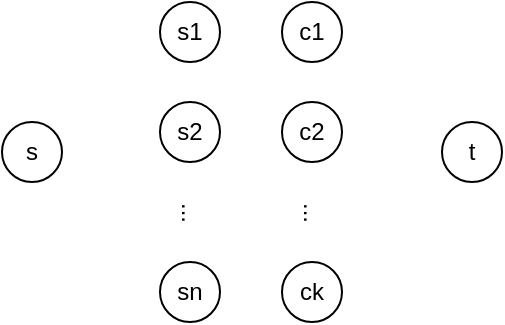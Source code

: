 <mxfile version="22.0.8" type="github">
  <diagram name="第 1 页" id="qhC1ln8y-PXlFm9_7ice">
    <mxGraphModel dx="420" dy="232" grid="1" gridSize="10" guides="1" tooltips="1" connect="1" arrows="1" fold="1" page="1" pageScale="1" pageWidth="827" pageHeight="1169" math="0" shadow="0">
      <root>
        <mxCell id="0" />
        <mxCell id="1" parent="0" />
        <mxCell id="YwIXSGErlY1rt-q2qCVS-1" value="s" style="ellipse;whiteSpace=wrap;html=1;aspect=fixed;" vertex="1" parent="1">
          <mxGeometry x="320" y="240" width="30" height="30" as="geometry" />
        </mxCell>
        <mxCell id="YwIXSGErlY1rt-q2qCVS-2" value="t" style="ellipse;whiteSpace=wrap;html=1;aspect=fixed;" vertex="1" parent="1">
          <mxGeometry x="540" y="240" width="30" height="30" as="geometry" />
        </mxCell>
        <mxCell id="YwIXSGErlY1rt-q2qCVS-3" value="s1" style="ellipse;whiteSpace=wrap;html=1;aspect=fixed;" vertex="1" parent="1">
          <mxGeometry x="399" y="180" width="30" height="30" as="geometry" />
        </mxCell>
        <mxCell id="YwIXSGErlY1rt-q2qCVS-4" value="s2" style="ellipse;whiteSpace=wrap;html=1;aspect=fixed;" vertex="1" parent="1">
          <mxGeometry x="399" y="230" width="30" height="30" as="geometry" />
        </mxCell>
        <mxCell id="YwIXSGErlY1rt-q2qCVS-5" value="sn" style="ellipse;whiteSpace=wrap;html=1;aspect=fixed;" vertex="1" parent="1">
          <mxGeometry x="399" y="310" width="30" height="30" as="geometry" />
        </mxCell>
        <mxCell id="YwIXSGErlY1rt-q2qCVS-6" value="c1" style="ellipse;whiteSpace=wrap;html=1;aspect=fixed;" vertex="1" parent="1">
          <mxGeometry x="460" y="180" width="30" height="30" as="geometry" />
        </mxCell>
        <mxCell id="YwIXSGErlY1rt-q2qCVS-7" value="ck" style="ellipse;whiteSpace=wrap;html=1;aspect=fixed;" vertex="1" parent="1">
          <mxGeometry x="460" y="310" width="30" height="30" as="geometry" />
        </mxCell>
        <mxCell id="YwIXSGErlY1rt-q2qCVS-8" value="c2" style="ellipse;whiteSpace=wrap;html=1;aspect=fixed;" vertex="1" parent="1">
          <mxGeometry x="460" y="230" width="30" height="30" as="geometry" />
        </mxCell>
        <mxCell id="YwIXSGErlY1rt-q2qCVS-9" value="..." style="text;html=1;align=center;verticalAlign=middle;resizable=0;points=[];autosize=1;strokeColor=none;fillColor=none;rotation=90;" vertex="1" parent="1">
          <mxGeometry x="399" y="270" width="30" height="30" as="geometry" />
        </mxCell>
        <mxCell id="YwIXSGErlY1rt-q2qCVS-11" value="..." style="text;html=1;align=center;verticalAlign=middle;resizable=0;points=[];autosize=1;strokeColor=none;fillColor=none;rotation=90;" vertex="1" parent="1">
          <mxGeometry x="460" y="270" width="30" height="30" as="geometry" />
        </mxCell>
      </root>
    </mxGraphModel>
  </diagram>
</mxfile>

